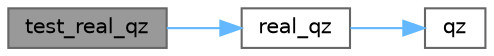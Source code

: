 digraph "test_real_qz"
{
 // LATEX_PDF_SIZE
  bgcolor="transparent";
  edge [fontname=Helvetica,fontsize=10,labelfontname=Helvetica,labelfontsize=10];
  node [fontname=Helvetica,fontsize=10,shape=box,height=0.2,width=0.4];
  rankdir="LR";
  Node1 [id="Node000001",label="test_real_qz",height=0.2,width=0.4,color="gray40", fillcolor="grey60", style="filled", fontcolor="black",tooltip=" "];
  Node1 -> Node2 [id="edge1_Node000001_Node000002",color="steelblue1",style="solid",tooltip=" "];
  Node2 [id="Node000002",label="real_qz",height=0.2,width=0.4,color="grey40", fillcolor="white", style="filled",URL="$real__qz_8cpp.html#a50a5328a06d0dddd2fc98c7b62661ec8",tooltip=" "];
  Node2 -> Node3 [id="edge2_Node000002_Node000003",color="steelblue1",style="solid",tooltip=" "];
  Node3 [id="Node000003",label="qz",height=0.2,width=0.4,color="grey40", fillcolor="white", style="filled",URL="$_real_q_z__compute_8cpp.html#ad9cec021f2b95b8c848806fa9c2e9ed8",tooltip=" "];
}
